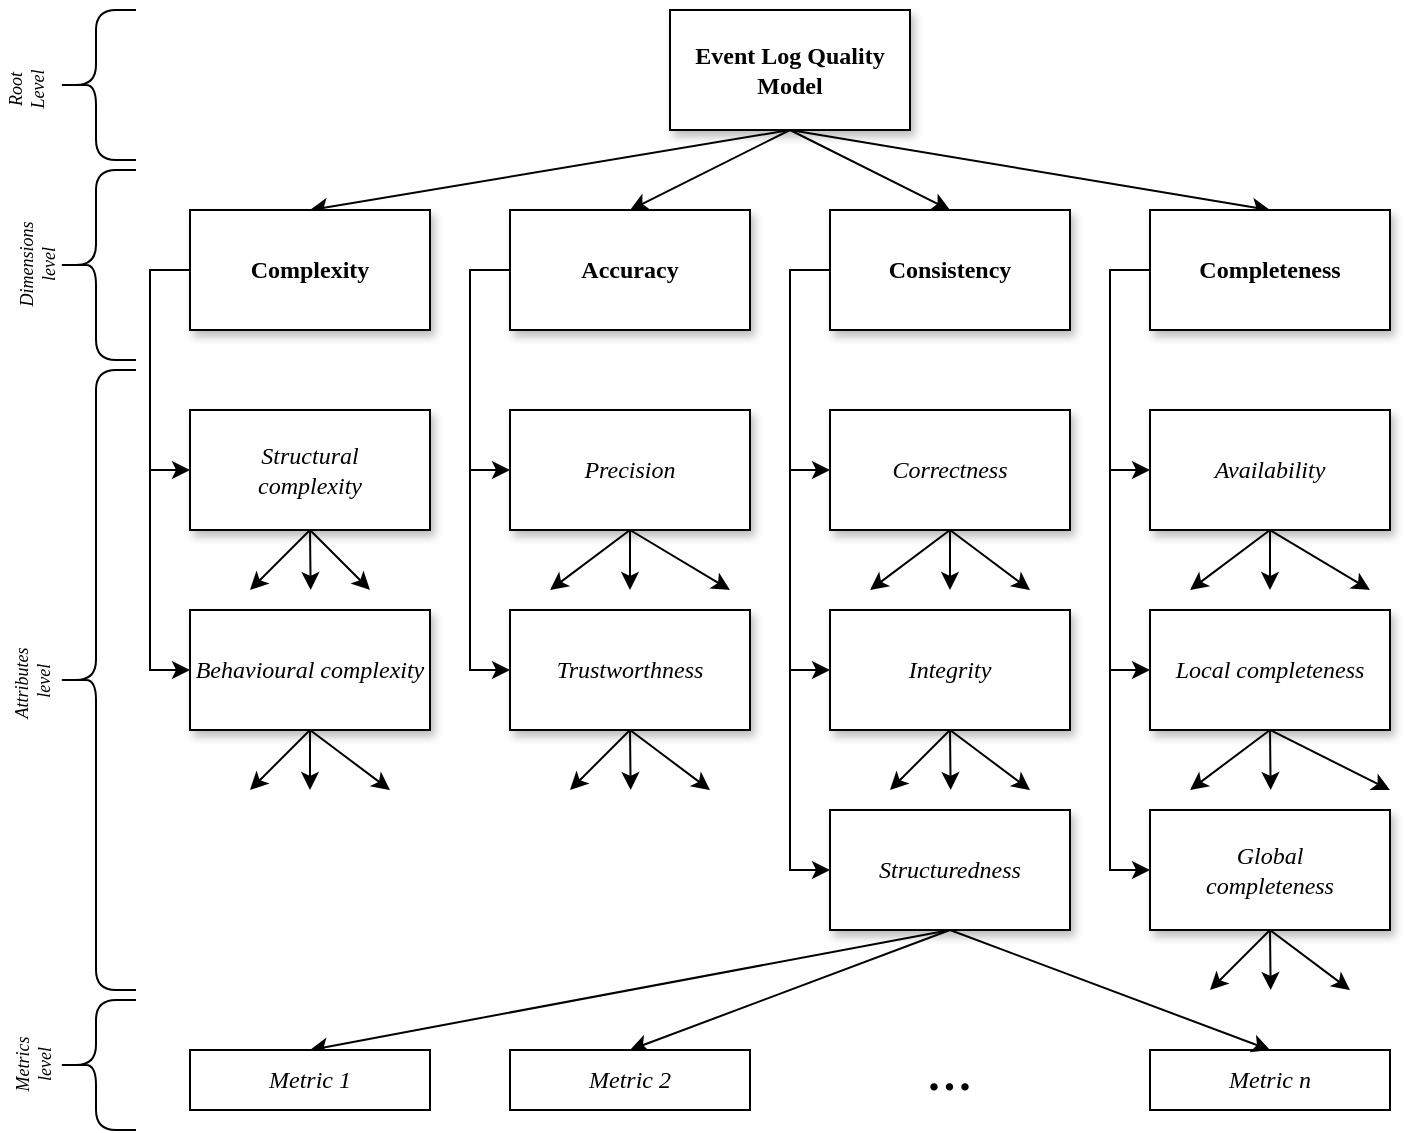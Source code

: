 <mxfile version="20.3.0" type="device"><diagram id="vHGs0mIwXRWad7QEI15W" name="Page-1"><mxGraphModel dx="1422" dy="759" grid="1" gridSize="5" guides="1" tooltips="1" connect="1" arrows="1" fold="1" page="1" pageScale="1" pageWidth="850" pageHeight="1100" math="0" shadow="0"><root><mxCell id="0"/><mxCell id="1" parent="0"/><mxCell id="nG_LMjVuZ112fFesDC7K-26" style="edgeStyle=none;rounded=0;orthogonalLoop=1;jettySize=auto;html=1;exitX=0.5;exitY=1;exitDx=0;exitDy=0;entryX=0.5;entryY=0;entryDx=0;entryDy=0;fontFamily=Times New Roman;" parent="1" source="nG_LMjVuZ112fFesDC7K-1" target="nG_LMjVuZ112fFesDC7K-2" edge="1"><mxGeometry relative="1" as="geometry"/></mxCell><mxCell id="nG_LMjVuZ112fFesDC7K-27" style="edgeStyle=none;rounded=0;orthogonalLoop=1;jettySize=auto;html=1;exitX=0.5;exitY=1;exitDx=0;exitDy=0;entryX=0.5;entryY=0;entryDx=0;entryDy=0;fontFamily=Times New Roman;" parent="1" source="nG_LMjVuZ112fFesDC7K-1" target="nG_LMjVuZ112fFesDC7K-3" edge="1"><mxGeometry relative="1" as="geometry"/></mxCell><mxCell id="nG_LMjVuZ112fFesDC7K-28" style="edgeStyle=none;rounded=0;orthogonalLoop=1;jettySize=auto;html=1;exitX=0.5;exitY=1;exitDx=0;exitDy=0;entryX=0.5;entryY=0;entryDx=0;entryDy=0;fontFamily=Times New Roman;" parent="1" source="nG_LMjVuZ112fFesDC7K-1" target="nG_LMjVuZ112fFesDC7K-5" edge="1"><mxGeometry relative="1" as="geometry"/></mxCell><mxCell id="nG_LMjVuZ112fFesDC7K-29" style="edgeStyle=none;rounded=0;orthogonalLoop=1;jettySize=auto;html=1;exitX=0.5;exitY=1;exitDx=0;exitDy=0;entryX=0.5;entryY=0;entryDx=0;entryDy=0;fontFamily=Times New Roman;" parent="1" source="nG_LMjVuZ112fFesDC7K-1" target="nG_LMjVuZ112fFesDC7K-4" edge="1"><mxGeometry relative="1" as="geometry"/></mxCell><mxCell id="nG_LMjVuZ112fFesDC7K-1" value="&lt;b&gt;Event Log Quality Model&lt;/b&gt;" style="rounded=0;whiteSpace=wrap;html=1;gradientColor=none;shadow=1;fontFamily=Times New Roman;" parent="1" vertex="1"><mxGeometry x="360" y="100" width="120" height="60" as="geometry"/></mxCell><mxCell id="nG_LMjVuZ112fFesDC7K-45" style="edgeStyle=orthogonalEdgeStyle;rounded=0;orthogonalLoop=1;jettySize=auto;html=1;exitX=0;exitY=0.5;exitDx=0;exitDy=0;entryX=0;entryY=0.5;entryDx=0;entryDy=0;fontFamily=Times New Roman;" parent="1" source="nG_LMjVuZ112fFesDC7K-2" target="nG_LMjVuZ112fFesDC7K-11" edge="1"><mxGeometry relative="1" as="geometry"/></mxCell><mxCell id="nG_LMjVuZ112fFesDC7K-46" style="edgeStyle=orthogonalEdgeStyle;rounded=0;orthogonalLoop=1;jettySize=auto;html=1;exitX=0;exitY=0.5;exitDx=0;exitDy=0;entryX=0;entryY=0.5;entryDx=0;entryDy=0;fontFamily=Times New Roman;" parent="1" source="nG_LMjVuZ112fFesDC7K-2" target="nG_LMjVuZ112fFesDC7K-16" edge="1"><mxGeometry relative="1" as="geometry"/></mxCell><mxCell id="nG_LMjVuZ112fFesDC7K-48" style="edgeStyle=orthogonalEdgeStyle;rounded=0;orthogonalLoop=1;jettySize=auto;html=1;exitX=0;exitY=0.5;exitDx=0;exitDy=0;entryX=0;entryY=0.5;entryDx=0;entryDy=0;fontFamily=Times New Roman;" parent="1" source="nG_LMjVuZ112fFesDC7K-2" target="nG_LMjVuZ112fFesDC7K-17" edge="1"><mxGeometry relative="1" as="geometry"/></mxCell><mxCell id="nG_LMjVuZ112fFesDC7K-2" value="&lt;b&gt;Consistency&lt;span style=&quot;font-size: 0px; white-space: nowrap;&quot;&gt;%3CmxGraphModel%3E%3Croot%3E%3CmxCell%20id%3D%220%22%2F%3E%3CmxCell%20id%3D%221%22%20parent%3D%220%22%2F%3E%3CmxCell%20id%3D%222%22%20value%3D%22Event%20log%22%20style%3D%22rounded%3D0%3BwhiteSpace%3Dwrap%3Bhtml%3D1%3B%22%20vertex%3D%221%22%20parent%3D%221%22%3E%3CmxGeometry%20x%3D%22360%22%20y%3D%22100%22%20width%3D%22120%22%20height%3D%2260%22%20as%3D%22geometry%22%2F%3E%3C%2FmxCell%3E%3C%2Froot%3E%3C%2FmxGraphModel%3E&lt;/span&gt;&lt;/b&gt;" style="rounded=0;whiteSpace=wrap;html=1;gradientColor=none;shadow=1;fontFamily=Times New Roman;" parent="1" vertex="1"><mxGeometry x="440" y="200" width="120" height="60" as="geometry"/></mxCell><mxCell id="nG_LMjVuZ112fFesDC7K-43" style="edgeStyle=orthogonalEdgeStyle;rounded=0;orthogonalLoop=1;jettySize=auto;html=1;exitX=0;exitY=0.5;exitDx=0;exitDy=0;entryX=0;entryY=0.5;entryDx=0;entryDy=0;fontFamily=Times New Roman;" parent="1" source="nG_LMjVuZ112fFesDC7K-3" target="nG_LMjVuZ112fFesDC7K-15" edge="1"><mxGeometry relative="1" as="geometry"/></mxCell><mxCell id="nG_LMjVuZ112fFesDC7K-44" style="edgeStyle=orthogonalEdgeStyle;rounded=0;orthogonalLoop=1;jettySize=auto;html=1;exitX=0;exitY=0.5;exitDx=0;exitDy=0;entryX=0;entryY=0.5;entryDx=0;entryDy=0;fontFamily=Times New Roman;" parent="1" source="nG_LMjVuZ112fFesDC7K-3" target="nG_LMjVuZ112fFesDC7K-10" edge="1"><mxGeometry relative="1" as="geometry"/></mxCell><mxCell id="nG_LMjVuZ112fFesDC7K-3" value="&lt;b&gt;Accuracy&lt;/b&gt;" style="rounded=0;whiteSpace=wrap;html=1;gradientColor=none;shadow=1;fontFamily=Times New Roman;" parent="1" vertex="1"><mxGeometry x="280" y="200" width="120" height="60" as="geometry"/></mxCell><mxCell id="nG_LMjVuZ112fFesDC7K-41" style="edgeStyle=orthogonalEdgeStyle;rounded=0;orthogonalLoop=1;jettySize=auto;html=1;exitX=0;exitY=0.5;exitDx=0;exitDy=0;entryX=0;entryY=0.5;entryDx=0;entryDy=0;fontFamily=Times New Roman;" parent="1" source="nG_LMjVuZ112fFesDC7K-4" target="nG_LMjVuZ112fFesDC7K-6" edge="1"><mxGeometry relative="1" as="geometry"/></mxCell><mxCell id="nG_LMjVuZ112fFesDC7K-42" style="edgeStyle=orthogonalEdgeStyle;rounded=0;orthogonalLoop=1;jettySize=auto;html=1;exitX=0;exitY=0.5;exitDx=0;exitDy=0;entryX=0;entryY=0.5;entryDx=0;entryDy=0;fontFamily=Times New Roman;" parent="1" source="nG_LMjVuZ112fFesDC7K-4" target="nG_LMjVuZ112fFesDC7K-13" edge="1"><mxGeometry relative="1" as="geometry"/></mxCell><mxCell id="nG_LMjVuZ112fFesDC7K-4" value="&lt;b&gt;Complexity&lt;/b&gt;" style="rounded=0;whiteSpace=wrap;html=1;gradientColor=none;shadow=1;fontFamily=Times New Roman;" parent="1" vertex="1"><mxGeometry x="120" y="200" width="120" height="60" as="geometry"/></mxCell><mxCell id="nG_LMjVuZ112fFesDC7K-49" style="edgeStyle=orthogonalEdgeStyle;rounded=0;orthogonalLoop=1;jettySize=auto;html=1;exitX=0;exitY=0.5;exitDx=0;exitDy=0;entryX=0;entryY=0.5;entryDx=0;entryDy=0;fontFamily=Times New Roman;" parent="1" source="nG_LMjVuZ112fFesDC7K-5" target="nG_LMjVuZ112fFesDC7K-18" edge="1"><mxGeometry relative="1" as="geometry"/></mxCell><mxCell id="nG_LMjVuZ112fFesDC7K-50" style="edgeStyle=orthogonalEdgeStyle;rounded=0;orthogonalLoop=1;jettySize=auto;html=1;exitX=0;exitY=0.5;exitDx=0;exitDy=0;entryX=0;entryY=0.5;entryDx=0;entryDy=0;fontFamily=Times New Roman;" parent="1" source="nG_LMjVuZ112fFesDC7K-5" target="nG_LMjVuZ112fFesDC7K-9" edge="1"><mxGeometry relative="1" as="geometry"/></mxCell><mxCell id="nG_LMjVuZ112fFesDC7K-51" style="edgeStyle=orthogonalEdgeStyle;rounded=0;orthogonalLoop=1;jettySize=auto;html=1;exitX=0;exitY=0.5;exitDx=0;exitDy=0;entryX=0;entryY=0.5;entryDx=0;entryDy=0;fontFamily=Times New Roman;" parent="1" source="nG_LMjVuZ112fFesDC7K-5" target="nG_LMjVuZ112fFesDC7K-14" edge="1"><mxGeometry relative="1" as="geometry"/></mxCell><mxCell id="nG_LMjVuZ112fFesDC7K-5" value="&lt;b&gt;Completeness&lt;/b&gt;" style="rounded=0;whiteSpace=wrap;html=1;gradientColor=none;shadow=1;comic=0;glass=0;fontFamily=Times New Roman;" parent="1" vertex="1"><mxGeometry x="600" y="200" width="120" height="60" as="geometry"/></mxCell><mxCell id="nG_LMjVuZ112fFesDC7K-30" style="edgeStyle=none;rounded=0;orthogonalLoop=1;jettySize=auto;html=1;exitX=0.5;exitY=1;exitDx=0;exitDy=0;fontFamily=Times New Roman;" parent="1" source="nG_LMjVuZ112fFesDC7K-6" edge="1"><mxGeometry relative="1" as="geometry"><mxPoint x="150" y="390" as="targetPoint"/></mxGeometry></mxCell><mxCell id="nG_LMjVuZ112fFesDC7K-31" style="edgeStyle=none;rounded=0;orthogonalLoop=1;jettySize=auto;html=1;exitX=0.5;exitY=1;exitDx=0;exitDy=0;fontFamily=Times New Roman;" parent="1" source="nG_LMjVuZ112fFesDC7K-6" edge="1"><mxGeometry relative="1" as="geometry"><mxPoint x="210" y="390" as="targetPoint"/></mxGeometry></mxCell><mxCell id="nG_LMjVuZ112fFesDC7K-56" style="edgeStyle=none;rounded=0;orthogonalLoop=1;jettySize=auto;html=1;exitX=0.5;exitY=1;exitDx=0;exitDy=0;fontFamily=Times New Roman;" parent="1" source="nG_LMjVuZ112fFesDC7K-6" edge="1"><mxGeometry relative="1" as="geometry"><mxPoint x="180.333" y="390" as="targetPoint"/></mxGeometry></mxCell><mxCell id="nG_LMjVuZ112fFesDC7K-6" value="&lt;i&gt;Structural &lt;br&gt;complexity&lt;/i&gt;" style="rounded=0;whiteSpace=wrap;html=1;gradientColor=none;shadow=1;fontFamily=Times New Roman;" parent="1" vertex="1"><mxGeometry x="120" y="300" width="120" height="60" as="geometry"/></mxCell><mxCell id="nG_LMjVuZ112fFesDC7K-38" style="edgeStyle=none;rounded=0;orthogonalLoop=1;jettySize=auto;html=1;exitX=0.5;exitY=1;exitDx=0;exitDy=0;fontFamily=Times New Roman;" parent="1" source="nG_LMjVuZ112fFesDC7K-9" edge="1"><mxGeometry relative="1" as="geometry"><mxPoint x="620" y="390" as="targetPoint"/></mxGeometry></mxCell><mxCell id="nG_LMjVuZ112fFesDC7K-39" style="edgeStyle=none;rounded=0;orthogonalLoop=1;jettySize=auto;html=1;exitX=0.5;exitY=1;exitDx=0;exitDy=0;fontFamily=Times New Roman;" parent="1" source="nG_LMjVuZ112fFesDC7K-9" edge="1"><mxGeometry relative="1" as="geometry"><mxPoint x="660" y="390" as="targetPoint"/></mxGeometry></mxCell><mxCell id="nG_LMjVuZ112fFesDC7K-40" style="edgeStyle=none;rounded=0;orthogonalLoop=1;jettySize=auto;html=1;exitX=0.5;exitY=1;exitDx=0;exitDy=0;fontFamily=Times New Roman;" parent="1" source="nG_LMjVuZ112fFesDC7K-9" edge="1"><mxGeometry relative="1" as="geometry"><mxPoint x="710" y="390" as="targetPoint"/></mxGeometry></mxCell><mxCell id="nG_LMjVuZ112fFesDC7K-9" value="&lt;i&gt;Availability&lt;/i&gt;" style="rounded=0;whiteSpace=wrap;html=1;gradientColor=none;shadow=1;fontFamily=Times New Roman;" parent="1" vertex="1"><mxGeometry x="600" y="300" width="120" height="60" as="geometry"/></mxCell><mxCell id="nG_LMjVuZ112fFesDC7K-32" style="edgeStyle=none;rounded=0;orthogonalLoop=1;jettySize=auto;html=1;exitX=0.5;exitY=1;exitDx=0;exitDy=0;fontFamily=Times New Roman;" parent="1" source="nG_LMjVuZ112fFesDC7K-10" edge="1"><mxGeometry relative="1" as="geometry"><mxPoint x="300" y="390" as="targetPoint"/></mxGeometry></mxCell><mxCell id="nG_LMjVuZ112fFesDC7K-33" style="edgeStyle=none;rounded=0;orthogonalLoop=1;jettySize=auto;html=1;exitX=0.5;exitY=1;exitDx=0;exitDy=0;fontFamily=Times New Roman;" parent="1" source="nG_LMjVuZ112fFesDC7K-10" edge="1"><mxGeometry relative="1" as="geometry"><mxPoint x="340" y="390" as="targetPoint"/></mxGeometry></mxCell><mxCell id="nG_LMjVuZ112fFesDC7K-34" style="edgeStyle=none;rounded=0;orthogonalLoop=1;jettySize=auto;html=1;exitX=0.5;exitY=1;exitDx=0;exitDy=0;fontFamily=Times New Roman;" parent="1" source="nG_LMjVuZ112fFesDC7K-10" edge="1"><mxGeometry relative="1" as="geometry"><mxPoint x="390" y="390" as="targetPoint"/></mxGeometry></mxCell><mxCell id="nG_LMjVuZ112fFesDC7K-10" value="&lt;i&gt;Precision&lt;/i&gt;" style="rounded=0;whiteSpace=wrap;html=1;gradientColor=none;shadow=1;fontFamily=Times New Roman;" parent="1" vertex="1"><mxGeometry x="280" y="300" width="120" height="60" as="geometry"/></mxCell><mxCell id="nG_LMjVuZ112fFesDC7K-35" style="edgeStyle=none;rounded=0;orthogonalLoop=1;jettySize=auto;html=1;exitX=0.5;exitY=1;exitDx=0;exitDy=0;fontFamily=Times New Roman;" parent="1" source="nG_LMjVuZ112fFesDC7K-11" edge="1"><mxGeometry relative="1" as="geometry"><mxPoint x="460" y="390" as="targetPoint"/></mxGeometry></mxCell><mxCell id="nG_LMjVuZ112fFesDC7K-36" style="edgeStyle=none;rounded=0;orthogonalLoop=1;jettySize=auto;html=1;exitX=0.5;exitY=1;exitDx=0;exitDy=0;fontFamily=Times New Roman;" parent="1" source="nG_LMjVuZ112fFesDC7K-11" edge="1"><mxGeometry relative="1" as="geometry"><mxPoint x="500" y="390" as="targetPoint"/></mxGeometry></mxCell><mxCell id="nG_LMjVuZ112fFesDC7K-37" style="edgeStyle=none;rounded=0;orthogonalLoop=1;jettySize=auto;html=1;exitX=0.5;exitY=1;exitDx=0;exitDy=0;fontFamily=Times New Roman;" parent="1" source="nG_LMjVuZ112fFesDC7K-11" edge="1"><mxGeometry relative="1" as="geometry"><mxPoint x="540" y="390" as="targetPoint"/></mxGeometry></mxCell><mxCell id="nG_LMjVuZ112fFesDC7K-11" value="&lt;i&gt;Correctness&lt;/i&gt;" style="rounded=0;whiteSpace=wrap;html=1;gradientColor=none;shadow=1;fontFamily=Times New Roman;" parent="1" vertex="1"><mxGeometry x="440" y="300" width="120" height="60" as="geometry"/></mxCell><mxCell id="nG_LMjVuZ112fFesDC7K-55" style="edgeStyle=none;rounded=0;orthogonalLoop=1;jettySize=auto;html=1;exitX=0.5;exitY=1;exitDx=0;exitDy=0;fontFamily=Times New Roman;" parent="1" source="nG_LMjVuZ112fFesDC7K-13" edge="1"><mxGeometry relative="1" as="geometry"><mxPoint x="150" y="490" as="targetPoint"/></mxGeometry></mxCell><mxCell id="nG_LMjVuZ112fFesDC7K-57" style="edgeStyle=none;rounded=0;orthogonalLoop=1;jettySize=auto;html=1;exitX=0.5;exitY=1;exitDx=0;exitDy=0;fontFamily=Times New Roman;" parent="1" source="nG_LMjVuZ112fFesDC7K-13" edge="1"><mxGeometry relative="1" as="geometry"><mxPoint x="180" y="490" as="targetPoint"/></mxGeometry></mxCell><mxCell id="nG_LMjVuZ112fFesDC7K-58" style="edgeStyle=none;rounded=0;orthogonalLoop=1;jettySize=auto;html=1;exitX=0.5;exitY=1;exitDx=0;exitDy=0;fontFamily=Times New Roman;" parent="1" source="nG_LMjVuZ112fFesDC7K-13" edge="1"><mxGeometry relative="1" as="geometry"><mxPoint x="220" y="490" as="targetPoint"/></mxGeometry></mxCell><mxCell id="nG_LMjVuZ112fFesDC7K-13" value="&lt;i&gt;Behavioural complexity&lt;/i&gt;" style="rounded=0;whiteSpace=wrap;html=1;gradientColor=none;shadow=1;fontFamily=Times New Roman;" parent="1" vertex="1"><mxGeometry x="120" y="400" width="120" height="60" as="geometry"/></mxCell><mxCell id="nG_LMjVuZ112fFesDC7K-65" style="edgeStyle=none;rounded=0;orthogonalLoop=1;jettySize=auto;html=1;exitX=0.5;exitY=1;exitDx=0;exitDy=0;fontFamily=Times New Roman;" parent="1" source="nG_LMjVuZ112fFesDC7K-14" edge="1"><mxGeometry relative="1" as="geometry"><mxPoint x="620" y="490" as="targetPoint"/></mxGeometry></mxCell><mxCell id="nG_LMjVuZ112fFesDC7K-66" style="edgeStyle=none;rounded=0;orthogonalLoop=1;jettySize=auto;html=1;exitX=0.5;exitY=1;exitDx=0;exitDy=0;fontFamily=Times New Roman;" parent="1" source="nG_LMjVuZ112fFesDC7K-14" edge="1"><mxGeometry relative="1" as="geometry"><mxPoint x="660.333" y="490" as="targetPoint"/></mxGeometry></mxCell><mxCell id="nG_LMjVuZ112fFesDC7K-67" style="edgeStyle=none;rounded=0;orthogonalLoop=1;jettySize=auto;html=1;exitX=0.5;exitY=1;exitDx=0;exitDy=0;fontFamily=Times New Roman;" parent="1" source="nG_LMjVuZ112fFesDC7K-14" edge="1"><mxGeometry relative="1" as="geometry"><mxPoint x="720" y="490" as="targetPoint"/></mxGeometry></mxCell><mxCell id="nG_LMjVuZ112fFesDC7K-14" value="&lt;i&gt;Local completeness&lt;/i&gt;" style="rounded=0;whiteSpace=wrap;html=1;shadow=1;fontFamily=Times New Roman;" parent="1" vertex="1"><mxGeometry x="600" y="400" width="120" height="60" as="geometry"/></mxCell><mxCell id="nG_LMjVuZ112fFesDC7K-59" style="edgeStyle=none;rounded=0;orthogonalLoop=1;jettySize=auto;html=1;exitX=0.5;exitY=1;exitDx=0;exitDy=0;fontFamily=Times New Roman;" parent="1" source="nG_LMjVuZ112fFesDC7K-15" edge="1"><mxGeometry relative="1" as="geometry"><mxPoint x="310" y="490" as="targetPoint"/></mxGeometry></mxCell><mxCell id="nG_LMjVuZ112fFesDC7K-60" style="edgeStyle=none;rounded=0;orthogonalLoop=1;jettySize=auto;html=1;exitX=0.5;exitY=1;exitDx=0;exitDy=0;fontFamily=Times New Roman;" parent="1" source="nG_LMjVuZ112fFesDC7K-15" edge="1"><mxGeometry relative="1" as="geometry"><mxPoint x="340.333" y="490" as="targetPoint"/></mxGeometry></mxCell><mxCell id="nG_LMjVuZ112fFesDC7K-61" style="edgeStyle=none;rounded=0;orthogonalLoop=1;jettySize=auto;html=1;exitX=0.5;exitY=1;exitDx=0;exitDy=0;fontFamily=Times New Roman;" parent="1" source="nG_LMjVuZ112fFesDC7K-15" edge="1"><mxGeometry relative="1" as="geometry"><mxPoint x="380" y="490" as="targetPoint"/></mxGeometry></mxCell><mxCell id="nG_LMjVuZ112fFesDC7K-15" value="&lt;i&gt;Trustworthness&lt;/i&gt;" style="rounded=0;whiteSpace=wrap;html=1;gradientColor=none;shadow=1;fontFamily=Times New Roman;" parent="1" vertex="1"><mxGeometry x="280" y="400" width="120" height="60" as="geometry"/></mxCell><mxCell id="nG_LMjVuZ112fFesDC7K-62" style="edgeStyle=none;rounded=0;orthogonalLoop=1;jettySize=auto;html=1;exitX=0.5;exitY=1;exitDx=0;exitDy=0;fontFamily=Times New Roman;" parent="1" source="nG_LMjVuZ112fFesDC7K-16" edge="1"><mxGeometry relative="1" as="geometry"><mxPoint x="470" y="490" as="targetPoint"/></mxGeometry></mxCell><mxCell id="nG_LMjVuZ112fFesDC7K-63" style="edgeStyle=none;rounded=0;orthogonalLoop=1;jettySize=auto;html=1;exitX=0.5;exitY=1;exitDx=0;exitDy=0;fontFamily=Times New Roman;" parent="1" source="nG_LMjVuZ112fFesDC7K-16" edge="1"><mxGeometry relative="1" as="geometry"><mxPoint x="500.333" y="490" as="targetPoint"/></mxGeometry></mxCell><mxCell id="nG_LMjVuZ112fFesDC7K-64" style="edgeStyle=none;rounded=0;orthogonalLoop=1;jettySize=auto;html=1;exitX=0.5;exitY=1;exitDx=0;exitDy=0;fontFamily=Times New Roman;" parent="1" source="nG_LMjVuZ112fFesDC7K-16" edge="1"><mxGeometry relative="1" as="geometry"><mxPoint x="540" y="490" as="targetPoint"/></mxGeometry></mxCell><mxCell id="nG_LMjVuZ112fFesDC7K-16" value="&lt;i&gt;Integrity&lt;/i&gt;" style="rounded=0;whiteSpace=wrap;html=1;gradientColor=none;shadow=1;fontFamily=Times New Roman;" parent="1" vertex="1"><mxGeometry x="440" y="400" width="120" height="60" as="geometry"/></mxCell><mxCell id="nG_LMjVuZ112fFesDC7K-24" style="rounded=0;orthogonalLoop=1;jettySize=auto;html=1;exitX=0.5;exitY=1;exitDx=0;exitDy=0;entryX=0.5;entryY=0;entryDx=0;entryDy=0;fontFamily=Times New Roman;" parent="1" source="nG_LMjVuZ112fFesDC7K-17" target="nG_LMjVuZ112fFesDC7K-20" edge="1"><mxGeometry relative="1" as="geometry"/></mxCell><mxCell id="nG_LMjVuZ112fFesDC7K-25" style="edgeStyle=none;rounded=0;orthogonalLoop=1;jettySize=auto;html=1;exitX=0.5;exitY=1;exitDx=0;exitDy=0;entryX=0.5;entryY=0;entryDx=0;entryDy=0;fontFamily=Times New Roman;" parent="1" source="nG_LMjVuZ112fFesDC7K-17" target="nG_LMjVuZ112fFesDC7K-19" edge="1"><mxGeometry relative="1" as="geometry"/></mxCell><mxCell id="nG_LMjVuZ112fFesDC7K-17" value="&lt;i&gt;Structuredness&lt;/i&gt;" style="rounded=0;whiteSpace=wrap;html=1;gradientColor=none;shadow=1;fontFamily=Times New Roman;" parent="1" vertex="1"><mxGeometry x="440" y="500" width="120" height="60" as="geometry"/></mxCell><mxCell id="nG_LMjVuZ112fFesDC7K-68" style="edgeStyle=none;rounded=0;orthogonalLoop=1;jettySize=auto;html=1;exitX=0.5;exitY=1;exitDx=0;exitDy=0;fontFamily=Times New Roman;" parent="1" source="nG_LMjVuZ112fFesDC7K-18" edge="1"><mxGeometry relative="1" as="geometry"><mxPoint x="630" y="590" as="targetPoint"/></mxGeometry></mxCell><mxCell id="nG_LMjVuZ112fFesDC7K-69" style="edgeStyle=none;rounded=0;orthogonalLoop=1;jettySize=auto;html=1;exitX=0.5;exitY=1;exitDx=0;exitDy=0;fontFamily=Times New Roman;" parent="1" source="nG_LMjVuZ112fFesDC7K-18" edge="1"><mxGeometry relative="1" as="geometry"><mxPoint x="660.333" y="590" as="targetPoint"/></mxGeometry></mxCell><mxCell id="nG_LMjVuZ112fFesDC7K-70" style="edgeStyle=none;rounded=0;orthogonalLoop=1;jettySize=auto;html=1;exitX=0.5;exitY=1;exitDx=0;exitDy=0;fontFamily=Times New Roman;" parent="1" source="nG_LMjVuZ112fFesDC7K-18" edge="1"><mxGeometry relative="1" as="geometry"><mxPoint x="700" y="590" as="targetPoint"/></mxGeometry></mxCell><mxCell id="nG_LMjVuZ112fFesDC7K-18" value="&lt;i&gt;Global &lt;br&gt;completeness&lt;/i&gt;" style="rounded=0;whiteSpace=wrap;html=1;gradientColor=none;shadow=1;fontFamily=Times New Roman;" parent="1" vertex="1"><mxGeometry x="600" y="500" width="120" height="60" as="geometry"/></mxCell><mxCell id="nG_LMjVuZ112fFesDC7K-19" value="&lt;i&gt;Metric 1&lt;/i&gt;" style="rounded=0;whiteSpace=wrap;html=1;fontFamily=Times New Roman;" parent="1" vertex="1"><mxGeometry x="120" y="620" width="120" height="30" as="geometry"/></mxCell><mxCell id="nG_LMjVuZ112fFesDC7K-20" value="&lt;i&gt;Metric 2&lt;/i&gt;" style="rounded=0;whiteSpace=wrap;html=1;fontFamily=Times New Roman;" parent="1" vertex="1"><mxGeometry x="280" y="620" width="120" height="30" as="geometry"/></mxCell><mxCell id="nG_LMjVuZ112fFesDC7K-21" value="&lt;i&gt;Metric n&lt;/i&gt;" style="rounded=0;whiteSpace=wrap;html=1;fontFamily=Times New Roman;" parent="1" vertex="1"><mxGeometry x="600" y="620" width="120" height="30" as="geometry"/></mxCell><mxCell id="nG_LMjVuZ112fFesDC7K-23" value="" style="endArrow=classic;html=1;exitX=0.5;exitY=1;exitDx=0;exitDy=0;entryX=0.5;entryY=0;entryDx=0;entryDy=0;fontFamily=Times New Roman;" parent="1" source="nG_LMjVuZ112fFesDC7K-17" target="nG_LMjVuZ112fFesDC7K-21" edge="1"><mxGeometry width="50" height="50" relative="1" as="geometry"><mxPoint x="120" y="720" as="sourcePoint"/><mxPoint x="170" y="670" as="targetPoint"/></mxGeometry></mxCell><mxCell id="nG_LMjVuZ112fFesDC7K-72" value="" style="shape=curlyBracket;whiteSpace=wrap;html=1;rounded=1;shadow=0;glass=0;comic=0;gradientColor=none;fontFamily=Times New Roman;" parent="1" vertex="1"><mxGeometry x="53" y="100" width="40" height="75" as="geometry"/></mxCell><mxCell id="nG_LMjVuZ112fFesDC7K-73" value="&lt;i style=&quot;font-size: 9px;&quot;&gt;Root &lt;br style=&quot;font-size: 9px;&quot;&gt;Level&lt;br style=&quot;font-size: 9px;&quot;&gt;&lt;/i&gt;" style="text;html=1;resizable=0;points=[];autosize=1;align=center;verticalAlign=top;spacingTop=-4;rotation=-90;fontSize=9;fontFamily=Times New Roman;" parent="1" vertex="1"><mxGeometry x="20" y="125" width="40" height="30" as="geometry"/></mxCell><mxCell id="nG_LMjVuZ112fFesDC7K-74" value="" style="shape=curlyBracket;whiteSpace=wrap;html=1;rounded=1;shadow=0;glass=0;comic=0;gradientColor=none;fontFamily=Times New Roman;" parent="1" vertex="1"><mxGeometry x="53" y="180" width="40" height="95" as="geometry"/></mxCell><mxCell id="nG_LMjVuZ112fFesDC7K-75" value="&lt;i style=&quot;font-size: 9px&quot;&gt;Dimensions &lt;br&gt;level&lt;br style=&quot;font-size: 9px&quot;&gt;&lt;/i&gt;" style="text;html=1;resizable=0;points=[];autosize=1;align=center;verticalAlign=top;spacingTop=-4;rotation=-90;fontSize=9;fontFamily=Times New Roman;" parent="1" vertex="1"><mxGeometry x="5" y="217.5" width="70" height="20" as="geometry"/></mxCell><mxCell id="nG_LMjVuZ112fFesDC7K-76" value="" style="shape=curlyBracket;whiteSpace=wrap;html=1;rounded=1;shadow=0;glass=0;comic=0;gradientColor=none;fontFamily=Times New Roman;" parent="1" vertex="1"><mxGeometry x="53" y="280" width="40" height="310" as="geometry"/></mxCell><mxCell id="nG_LMjVuZ112fFesDC7K-77" value="&lt;i style=&quot;font-size: 9px&quot;&gt;Attributes&lt;br&gt;&amp;nbsp;level&lt;br style=&quot;font-size: 9px&quot;&gt;&lt;/i&gt;" style="text;html=1;resizable=0;points=[];autosize=1;align=center;verticalAlign=top;spacingTop=-4;rotation=-90;fontSize=9;fontFamily=Times New Roman;" parent="1" vertex="1"><mxGeometry x="15" y="425" width="50" height="25" as="geometry"/></mxCell><mxCell id="nG_LMjVuZ112fFesDC7K-78" value="" style="shape=curlyBracket;whiteSpace=wrap;html=1;rounded=1;shadow=0;glass=0;comic=0;gradientColor=none;fontFamily=Times New Roman;" parent="1" vertex="1"><mxGeometry x="53" y="595" width="40" height="65" as="geometry"/></mxCell><mxCell id="nG_LMjVuZ112fFesDC7K-79" value="&lt;i style=&quot;font-size: 9px&quot;&gt;Metrics &lt;br&gt;level&lt;br style=&quot;font-size: 9px&quot;&gt;&lt;/i&gt;" style="text;html=1;resizable=0;points=[];autosize=1;align=center;verticalAlign=top;spacingTop=-4;rotation=-90;fontSize=9;fontFamily=Times New Roman;" parent="1" vertex="1"><mxGeometry x="18" y="615" width="45" height="25" as="geometry"/></mxCell><mxCell id="nG_LMjVuZ112fFesDC7K-80" value="&lt;i style=&quot;font-size: 31px;&quot;&gt;...&lt;br style=&quot;font-size: 31px;&quot;&gt;&lt;/i&gt;" style="text;html=1;resizable=0;points=[];autosize=1;align=center;verticalAlign=top;spacingTop=-4;rotation=0;fontSize=31;fontFamily=Times New Roman;" parent="1" vertex="1"><mxGeometry x="490" y="607.5" width="20" height="15" as="geometry"/></mxCell></root></mxGraphModel></diagram></mxfile>